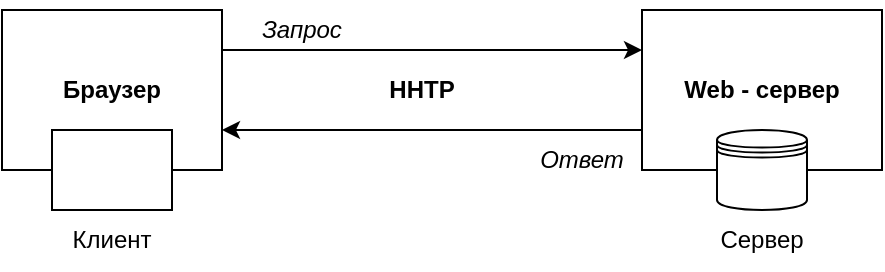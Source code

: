 <mxfile version="21.3.2" type="device">
  <diagram name="Страница 1" id="NO5Qt9L1YYSvqhi7mukO">
    <mxGraphModel dx="1050" dy="573" grid="1" gridSize="10" guides="1" tooltips="1" connect="1" arrows="1" fold="1" page="1" pageScale="1" pageWidth="827" pageHeight="1169" math="0" shadow="0">
      <root>
        <mxCell id="0" />
        <mxCell id="1" parent="0" />
        <mxCell id="43PWvJmiqUTdgf14Kpds-10" style="edgeStyle=orthogonalEdgeStyle;rounded=0;orthogonalLoop=1;jettySize=auto;html=1;entryX=0;entryY=0.25;entryDx=0;entryDy=0;exitX=1;exitY=0.25;exitDx=0;exitDy=0;" edge="1" parent="1" source="43PWvJmiqUTdgf14Kpds-1" target="43PWvJmiqUTdgf14Kpds-3">
          <mxGeometry relative="1" as="geometry">
            <Array as="points" />
          </mxGeometry>
        </mxCell>
        <mxCell id="43PWvJmiqUTdgf14Kpds-1" value="" style="rounded=0;whiteSpace=wrap;html=1;" vertex="1" parent="1">
          <mxGeometry x="80" y="120" width="110" height="80" as="geometry" />
        </mxCell>
        <mxCell id="43PWvJmiqUTdgf14Kpds-2" value="&lt;b&gt;Браузер&lt;/b&gt;" style="text;html=1;strokeColor=none;fillColor=none;align=center;verticalAlign=middle;whiteSpace=wrap;rounded=0;" vertex="1" parent="1">
          <mxGeometry x="105" y="145" width="60" height="30" as="geometry" />
        </mxCell>
        <mxCell id="43PWvJmiqUTdgf14Kpds-11" style="edgeStyle=orthogonalEdgeStyle;rounded=0;orthogonalLoop=1;jettySize=auto;html=1;exitX=0;exitY=0.75;exitDx=0;exitDy=0;entryX=1;entryY=0.75;entryDx=0;entryDy=0;" edge="1" parent="1" source="43PWvJmiqUTdgf14Kpds-3" target="43PWvJmiqUTdgf14Kpds-1">
          <mxGeometry relative="1" as="geometry" />
        </mxCell>
        <mxCell id="43PWvJmiqUTdgf14Kpds-3" value="" style="rounded=0;whiteSpace=wrap;html=1;" vertex="1" parent="1">
          <mxGeometry x="400" y="120" width="120" height="80" as="geometry" />
        </mxCell>
        <mxCell id="43PWvJmiqUTdgf14Kpds-4" value="" style="shape=datastore;whiteSpace=wrap;html=1;" vertex="1" parent="1">
          <mxGeometry x="437.5" y="180" width="45" height="40" as="geometry" />
        </mxCell>
        <mxCell id="43PWvJmiqUTdgf14Kpds-5" value="" style="rounded=0;whiteSpace=wrap;html=1;" vertex="1" parent="1">
          <mxGeometry x="105" y="180" width="60" height="40" as="geometry" />
        </mxCell>
        <mxCell id="43PWvJmiqUTdgf14Kpds-6" value="&lt;b&gt;Web - cервер&lt;/b&gt;" style="text;html=1;strokeColor=none;fillColor=none;align=center;verticalAlign=middle;whiteSpace=wrap;rounded=0;" vertex="1" parent="1">
          <mxGeometry x="415" y="145" width="90" height="30" as="geometry" />
        </mxCell>
        <mxCell id="43PWvJmiqUTdgf14Kpds-7" value="Сервер" style="text;html=1;strokeColor=none;fillColor=none;align=center;verticalAlign=middle;whiteSpace=wrap;rounded=0;" vertex="1" parent="1">
          <mxGeometry x="430" y="220" width="60" height="30" as="geometry" />
        </mxCell>
        <mxCell id="43PWvJmiqUTdgf14Kpds-8" value="Клиент" style="text;html=1;strokeColor=none;fillColor=none;align=center;verticalAlign=middle;whiteSpace=wrap;rounded=0;" vertex="1" parent="1">
          <mxGeometry x="105" y="220" width="60" height="30" as="geometry" />
        </mxCell>
        <mxCell id="43PWvJmiqUTdgf14Kpds-12" value="&lt;i&gt;Запрос&lt;/i&gt;" style="text;html=1;strokeColor=none;fillColor=none;align=center;verticalAlign=middle;whiteSpace=wrap;rounded=0;" vertex="1" parent="1">
          <mxGeometry x="200" y="115" width="60" height="30" as="geometry" />
        </mxCell>
        <mxCell id="43PWvJmiqUTdgf14Kpds-13" value="&lt;i&gt;Ответ&lt;/i&gt;" style="text;html=1;strokeColor=none;fillColor=none;align=center;verticalAlign=middle;whiteSpace=wrap;rounded=0;" vertex="1" parent="1">
          <mxGeometry x="340" y="180" width="60" height="30" as="geometry" />
        </mxCell>
        <mxCell id="43PWvJmiqUTdgf14Kpds-15" value="&lt;b&gt;HHTP&lt;/b&gt;" style="text;html=1;strokeColor=none;fillColor=none;align=center;verticalAlign=middle;whiteSpace=wrap;rounded=0;" vertex="1" parent="1">
          <mxGeometry x="260" y="145" width="60" height="30" as="geometry" />
        </mxCell>
      </root>
    </mxGraphModel>
  </diagram>
</mxfile>
